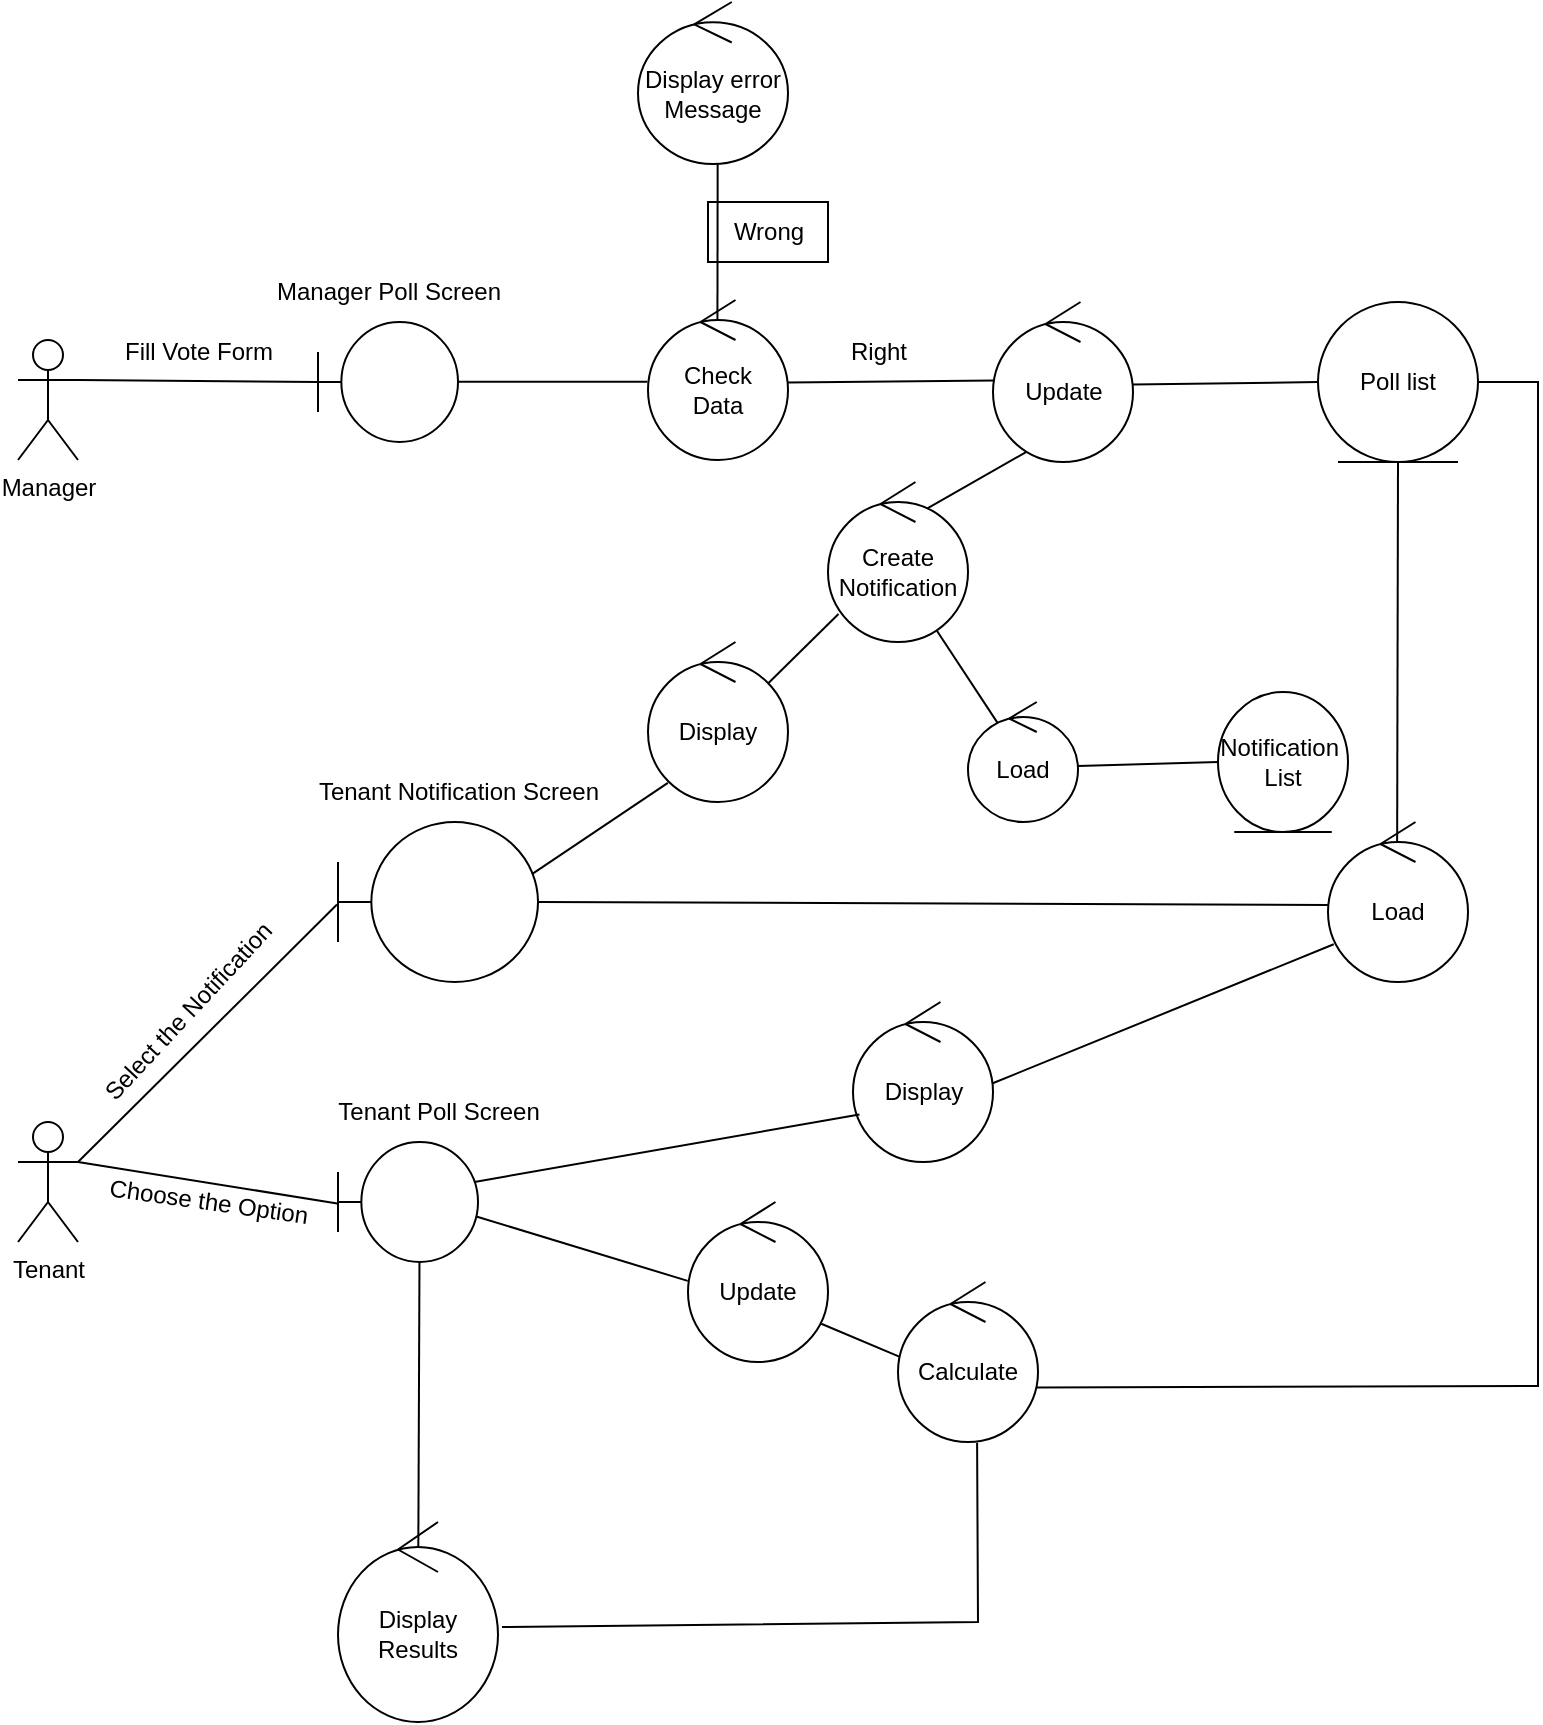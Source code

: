 <mxfile version="27.0.5">
  <diagram name="Page-1" id="B0kxBOBbhyXls_NDOXz8">
    <mxGraphModel dx="2728" dy="2680" grid="1" gridSize="10" guides="1" tooltips="1" connect="1" arrows="1" fold="1" page="1" pageScale="1" pageWidth="850" pageHeight="1100" math="0" shadow="0">
      <root>
        <mxCell id="0" />
        <mxCell id="1" parent="0" />
        <mxCell id="SMCto93QrR42tcmkpxwM-3" value="Manager" style="shape=umlActor;verticalLabelPosition=bottom;verticalAlign=top;html=1;" parent="1" vertex="1">
          <mxGeometry x="40" y="-81" width="30" height="60" as="geometry" />
        </mxCell>
        <mxCell id="SMCto93QrR42tcmkpxwM-6" value="Tenant&lt;div&gt;&lt;br&gt;&lt;/div&gt;" style="shape=umlActor;verticalLabelPosition=bottom;verticalAlign=top;html=1;" parent="1" vertex="1">
          <mxGeometry x="40" y="310" width="30" height="60" as="geometry" />
        </mxCell>
        <mxCell id="SMCto93QrR42tcmkpxwM-7" value="&lt;div&gt;&lt;br&gt;&lt;/div&gt;&lt;div&gt;&lt;br&gt;&lt;/div&gt;" style="shape=umlBoundary;whiteSpace=wrap;html=1;" parent="1" vertex="1">
          <mxGeometry x="190" y="-90" width="70" height="60" as="geometry" />
        </mxCell>
        <mxCell id="SMCto93QrR42tcmkpxwM-12" value="&lt;div&gt;&lt;br&gt;&lt;/div&gt;&lt;div&gt;&lt;br&gt;&lt;/div&gt;" style="shape=umlBoundary;whiteSpace=wrap;html=1;" parent="1" vertex="1">
          <mxGeometry x="200" y="320" width="70" height="60" as="geometry" />
        </mxCell>
        <mxCell id="SMCto93QrR42tcmkpxwM-13" value="Manager Poll Screen" style="text;html=1;align=center;verticalAlign=middle;resizable=0;points=[];autosize=1;strokeColor=none;fillColor=none;" parent="1" vertex="1">
          <mxGeometry x="155" y="-120" width="140" height="30" as="geometry" />
        </mxCell>
        <mxCell id="SMCto93QrR42tcmkpxwM-15" value="" style="endArrow=none;html=1;rounded=0;exitX=1;exitY=0.333;exitDx=0;exitDy=0;exitPerimeter=0;" parent="1" source="SMCto93QrR42tcmkpxwM-3" edge="1">
          <mxGeometry width="50" height="50" relative="1" as="geometry">
            <mxPoint x="140" y="430" as="sourcePoint" />
            <mxPoint x="190" y="-60" as="targetPoint" />
          </mxGeometry>
        </mxCell>
        <mxCell id="SMCto93QrR42tcmkpxwM-16" value="" style="endArrow=none;html=1;rounded=0;entryX=0.952;entryY=0.761;entryDx=0;entryDy=0;entryPerimeter=0;exitX=0.009;exitY=0.466;exitDx=0;exitDy=0;exitPerimeter=0;" parent="1" source="SMCto93QrR42tcmkpxwM-26" target="SMCto93QrR42tcmkpxwM-27" edge="1">
          <mxGeometry width="50" height="50" relative="1" as="geometry">
            <mxPoint x="230" y="600" as="sourcePoint" />
            <mxPoint x="330" y="520" as="targetPoint" />
          </mxGeometry>
        </mxCell>
        <mxCell id="SMCto93QrR42tcmkpxwM-17" value="" style="endArrow=none;html=1;rounded=0;exitX=1.004;exitY=0.497;exitDx=0;exitDy=0;exitPerimeter=0;entryX=-0.004;entryY=0.511;entryDx=0;entryDy=0;entryPerimeter=0;" parent="1" source="SMCto93QrR42tcmkpxwM-7" target="SMCto93QrR42tcmkpxwM-43" edge="1">
          <mxGeometry width="50" height="50" relative="1" as="geometry">
            <mxPoint x="80" y="480" as="sourcePoint" />
            <mxPoint x="340" y="182" as="targetPoint" />
          </mxGeometry>
        </mxCell>
        <mxCell id="SMCto93QrR42tcmkpxwM-18" value="" style="endArrow=none;html=1;rounded=0;exitX=0;exitY=0.5;exitDx=0;exitDy=0;entryX=0.997;entryY=0.516;entryDx=0;entryDy=0;entryPerimeter=0;" parent="1" source="h5k5_I4k9YKbgE68peC5-1" target="SMCto93QrR42tcmkpxwM-24" edge="1">
          <mxGeometry width="50" height="50" relative="1" as="geometry">
            <mxPoint x="532.5" y="410" as="sourcePoint" />
            <mxPoint x="530" y="220" as="targetPoint" />
          </mxGeometry>
        </mxCell>
        <mxCell id="SMCto93QrR42tcmkpxwM-21" value="" style="endArrow=none;html=1;rounded=0;exitX=-0.002;exitY=0.493;exitDx=0;exitDy=0;exitPerimeter=0;entryX=0.988;entryY=0.621;entryDx=0;entryDy=0;entryPerimeter=0;" parent="1" source="SMCto93QrR42tcmkpxwM-27" target="SMCto93QrR42tcmkpxwM-12" edge="1">
          <mxGeometry width="50" height="50" relative="1" as="geometry">
            <mxPoint x="300" y="620" as="sourcePoint" />
            <mxPoint x="280" y="358" as="targetPoint" />
          </mxGeometry>
        </mxCell>
        <mxCell id="SMCto93QrR42tcmkpxwM-22" value="" style="endArrow=none;html=1;rounded=0;exitX=-0.005;exitY=0.512;exitDx=0;exitDy=0;exitPerimeter=0;entryX=1;entryY=0.333;entryDx=0;entryDy=0;entryPerimeter=0;" parent="1" source="SMCto93QrR42tcmkpxwM-12" target="SMCto93QrR42tcmkpxwM-6" edge="1">
          <mxGeometry width="50" height="50" relative="1" as="geometry">
            <mxPoint x="310" y="630" as="sourcePoint" />
            <mxPoint x="980" y="340" as="targetPoint" />
          </mxGeometry>
        </mxCell>
        <mxCell id="SMCto93QrR42tcmkpxwM-23" value="Fill Vote Form" style="text;html=1;align=center;verticalAlign=middle;resizable=0;points=[];autosize=1;strokeColor=none;fillColor=none;rotation=0;" parent="1" vertex="1">
          <mxGeometry x="80" y="-90" width="100" height="30" as="geometry" />
        </mxCell>
        <mxCell id="SMCto93QrR42tcmkpxwM-24" value="Update" style="ellipse;shape=umlControl;whiteSpace=wrap;html=1;" parent="1" vertex="1">
          <mxGeometry x="527.5" y="-100" width="70" height="80" as="geometry" />
        </mxCell>
        <mxCell id="SMCto93QrR42tcmkpxwM-26" value="Calculate" style="ellipse;shape=umlControl;whiteSpace=wrap;html=1;" parent="1" vertex="1">
          <mxGeometry x="480" y="390" width="70" height="80" as="geometry" />
        </mxCell>
        <mxCell id="SMCto93QrR42tcmkpxwM-27" value="Update" style="ellipse;shape=umlControl;whiteSpace=wrap;html=1;" parent="1" vertex="1">
          <mxGeometry x="375" y="350" width="70" height="80" as="geometry" />
        </mxCell>
        <mxCell id="SMCto93QrR42tcmkpxwM-31" value="Tenant Poll Screen" style="text;html=1;align=center;verticalAlign=middle;resizable=0;points=[];autosize=1;strokeColor=none;fillColor=none;rotation=0;" parent="1" vertex="1">
          <mxGeometry x="190" y="290" width="120" height="30" as="geometry" />
        </mxCell>
        <mxCell id="SMCto93QrR42tcmkpxwM-34" value="Choose the Option" style="text;html=1;align=center;verticalAlign=middle;resizable=0;points=[];autosize=1;strokeColor=none;fillColor=none;rotation=8;" parent="1" vertex="1">
          <mxGeometry x="75" y="335" width="120" height="30" as="geometry" />
        </mxCell>
        <mxCell id="SMCto93QrR42tcmkpxwM-41" value="&lt;div&gt;Display Results&lt;/div&gt;" style="ellipse;shape=umlControl;whiteSpace=wrap;html=1;" parent="1" vertex="1">
          <mxGeometry x="200" y="510" width="80" height="100" as="geometry" />
        </mxCell>
        <mxCell id="SMCto93QrR42tcmkpxwM-43" value="Check&lt;div&gt;Data&lt;/div&gt;" style="ellipse;shape=umlControl;whiteSpace=wrap;html=1;" parent="1" vertex="1">
          <mxGeometry x="355" y="-101" width="70" height="80" as="geometry" />
        </mxCell>
        <mxCell id="SMCto93QrR42tcmkpxwM-45" value="" style="endArrow=none;html=1;rounded=0;entryX=0.008;entryY=0.491;entryDx=0;entryDy=0;entryPerimeter=0;exitX=1;exitY=0.515;exitDx=0;exitDy=0;exitPerimeter=0;" parent="1" source="SMCto93QrR42tcmkpxwM-43" target="SMCto93QrR42tcmkpxwM-24" edge="1">
          <mxGeometry width="50" height="50" relative="1" as="geometry">
            <mxPoint x="430" y="-60" as="sourcePoint" />
            <mxPoint x="538" y="179.41" as="targetPoint" />
          </mxGeometry>
        </mxCell>
        <mxCell id="SMCto93QrR42tcmkpxwM-47" value="Right" style="text;html=1;align=center;verticalAlign=middle;resizable=0;points=[];autosize=1;strokeColor=none;fillColor=none;rotation=0;" parent="1" vertex="1">
          <mxGeometry x="445" y="-90" width="50" height="30" as="geometry" />
        </mxCell>
        <mxCell id="SMCto93QrR42tcmkpxwM-54" value="" style="endArrow=none;html=1;rounded=0;entryX=0.496;entryY=0.119;entryDx=0;entryDy=0;entryPerimeter=0;exitX=0.531;exitY=0.998;exitDx=0;exitDy=0;exitPerimeter=0;strokeColor=light-dark(#000000,#FF0C0C);" parent="1" source="SMCto93QrR42tcmkpxwM-55" target="SMCto93QrR42tcmkpxwM-43" edge="1">
          <mxGeometry width="50" height="50" relative="1" as="geometry">
            <mxPoint x="390" y="-229" as="sourcePoint" />
            <mxPoint x="393" y="-117" as="targetPoint" />
          </mxGeometry>
        </mxCell>
        <mxCell id="SMCto93QrR42tcmkpxwM-55" value="Display error Message" style="ellipse;shape=umlControl;whiteSpace=wrap;html=1;strokeColor=light-dark(#000000,#FF0C0C);" parent="1" vertex="1">
          <mxGeometry x="350" y="-250" width="75" height="81" as="geometry" />
        </mxCell>
        <mxCell id="SMCto93QrR42tcmkpxwM-56" value="Wrong" style="text;html=1;align=center;verticalAlign=middle;resizable=0;points=[];autosize=1;strokeColor=light-dark(#000000,#FF0C0C);fillColor=none;" parent="1" vertex="1">
          <mxGeometry x="385" y="-150" width="60" height="30" as="geometry" />
        </mxCell>
        <mxCell id="SMCto93QrR42tcmkpxwM-57" value="Create Notification" style="ellipse;shape=umlControl;whiteSpace=wrap;html=1;" parent="1" vertex="1">
          <mxGeometry x="445" y="-10" width="70" height="80" as="geometry" />
        </mxCell>
        <mxCell id="SMCto93QrR42tcmkpxwM-58" value="" style="endArrow=none;html=1;rounded=0;entryX=0.71;entryY=0.165;entryDx=0;entryDy=0;exitX=0.236;exitY=0.938;exitDx=0;exitDy=0;exitPerimeter=0;entryPerimeter=0;" parent="1" source="SMCto93QrR42tcmkpxwM-24" target="SMCto93QrR42tcmkpxwM-57" edge="1">
          <mxGeometry width="50" height="50" relative="1" as="geometry">
            <mxPoint x="500" y="-388" as="sourcePoint" />
            <mxPoint x="757" y="-329" as="targetPoint" />
          </mxGeometry>
        </mxCell>
        <mxCell id="SMCto93QrR42tcmkpxwM-59" value="" style="endArrow=none;html=1;rounded=0;exitX=0.075;exitY=0.825;exitDx=0;exitDy=0;exitPerimeter=0;entryX=0.859;entryY=0.258;entryDx=0;entryDy=0;entryPerimeter=0;" parent="1" source="SMCto93QrR42tcmkpxwM-57" target="odEwd0N2Ew96k6kY06_a-2" edge="1">
          <mxGeometry width="50" height="50" relative="1" as="geometry">
            <mxPoint x="800" y="-208" as="sourcePoint" />
            <mxPoint x="650" y="-212" as="targetPoint" />
          </mxGeometry>
        </mxCell>
        <mxCell id="SMCto93QrR42tcmkpxwM-60" value="" style="shape=umlBoundary;whiteSpace=wrap;html=1;" parent="1" vertex="1">
          <mxGeometry x="200" y="160" width="100" height="80" as="geometry" />
        </mxCell>
        <mxCell id="SMCto93QrR42tcmkpxwM-61" value="Tenant Notification Screen" style="text;html=1;align=center;verticalAlign=middle;resizable=0;points=[];autosize=1;strokeColor=none;fillColor=none;" parent="1" vertex="1">
          <mxGeometry x="180" y="130" width="160" height="30" as="geometry" />
        </mxCell>
        <mxCell id="SMCto93QrR42tcmkpxwM-62" value="" style="endArrow=none;html=1;rounded=0;entryX=1;entryY=0.333;entryDx=0;entryDy=0;exitX=-0.005;exitY=0.516;exitDx=0;exitDy=0;exitPerimeter=0;entryPerimeter=0;" parent="1" source="SMCto93QrR42tcmkpxwM-60" target="SMCto93QrR42tcmkpxwM-6" edge="1">
          <mxGeometry width="50" height="50" relative="1" as="geometry">
            <mxPoint x="970" y="-20" as="sourcePoint" />
            <mxPoint x="1227" y="39" as="targetPoint" />
          </mxGeometry>
        </mxCell>
        <mxCell id="odEwd0N2Ew96k6kY06_a-2" value="Display" style="ellipse;shape=umlControl;whiteSpace=wrap;html=1;" parent="1" vertex="1">
          <mxGeometry x="355" y="70" width="70" height="80" as="geometry" />
        </mxCell>
        <mxCell id="odEwd0N2Ew96k6kY06_a-3" value="" style="endArrow=none;html=1;rounded=0;exitX=0.142;exitY=0.88;exitDx=0;exitDy=0;exitPerimeter=0;entryX=0.97;entryY=0.326;entryDx=0;entryDy=0;entryPerimeter=0;" parent="1" source="odEwd0N2Ew96k6kY06_a-2" target="SMCto93QrR42tcmkpxwM-60" edge="1">
          <mxGeometry width="50" height="50" relative="1" as="geometry">
            <mxPoint x="571" y="46" as="sourcePoint" />
            <mxPoint x="630" y="40" as="targetPoint" />
          </mxGeometry>
        </mxCell>
        <mxCell id="h5k5_I4k9YKbgE68peC5-1" value="Poll list" style="ellipse;shape=umlEntity;whiteSpace=wrap;html=1;" parent="1" vertex="1">
          <mxGeometry x="690" y="-100" width="80" height="80" as="geometry" />
        </mxCell>
        <mxCell id="h5k5_I4k9YKbgE68peC5-2" value="Select the Notification" style="text;html=1;align=center;verticalAlign=middle;resizable=0;points=[];autosize=1;strokeColor=none;fillColor=none;rotation=313;" parent="1" vertex="1">
          <mxGeometry x="55" y="240" width="140" height="30" as="geometry" />
        </mxCell>
        <mxCell id="h5k5_I4k9YKbgE68peC5-4" value="Display" style="ellipse;shape=umlControl;whiteSpace=wrap;html=1;" parent="1" vertex="1">
          <mxGeometry x="457.5" y="250" width="70" height="80" as="geometry" />
        </mxCell>
        <mxCell id="h5k5_I4k9YKbgE68peC5-5" value="" style="endArrow=none;html=1;rounded=0;exitX=0.975;exitY=0.333;exitDx=0;exitDy=0;exitPerimeter=0;entryX=0.046;entryY=0.703;entryDx=0;entryDy=0;entryPerimeter=0;" parent="1" source="SMCto93QrR42tcmkpxwM-12" target="h5k5_I4k9YKbgE68peC5-4" edge="1">
          <mxGeometry width="50" height="50" relative="1" as="geometry">
            <mxPoint x="571" y="46" as="sourcePoint" />
            <mxPoint x="630" y="46" as="targetPoint" />
          </mxGeometry>
        </mxCell>
        <mxCell id="h5k5_I4k9YKbgE68peC5-6" value="" style="endArrow=none;html=1;rounded=0;exitX=1;exitY=0.5;exitDx=0;exitDy=0;exitPerimeter=0;entryX=0.003;entryY=0.519;entryDx=0;entryDy=0;entryPerimeter=0;" parent="1" source="SMCto93QrR42tcmkpxwM-60" target="h5k5_I4k9YKbgE68peC5-7" edge="1">
          <mxGeometry width="50" height="50" relative="1" as="geometry">
            <mxPoint x="581" y="56" as="sourcePoint" />
            <mxPoint x="640" y="56" as="targetPoint" />
          </mxGeometry>
        </mxCell>
        <mxCell id="h5k5_I4k9YKbgE68peC5-7" value="Load" style="ellipse;shape=umlControl;whiteSpace=wrap;html=1;" parent="1" vertex="1">
          <mxGeometry x="695" y="160" width="70" height="80" as="geometry" />
        </mxCell>
        <mxCell id="h5k5_I4k9YKbgE68peC5-8" value="" style="endArrow=none;html=1;rounded=0;exitX=0.5;exitY=1;exitDx=0;exitDy=0;entryX=0.494;entryY=0.121;entryDx=0;entryDy=0;entryPerimeter=0;" parent="1" source="h5k5_I4k9YKbgE68peC5-1" target="h5k5_I4k9YKbgE68peC5-7" edge="1">
          <mxGeometry width="50" height="50" relative="1" as="geometry">
            <mxPoint x="556.3" y="413.08" as="sourcePoint" />
            <mxPoint x="728" y="170" as="targetPoint" />
          </mxGeometry>
        </mxCell>
        <mxCell id="h5k5_I4k9YKbgE68peC5-9" value="" style="endArrow=none;html=1;rounded=0;exitX=0.041;exitY=0.764;exitDx=0;exitDy=0;exitPerimeter=0;entryX=0.998;entryY=0.508;entryDx=0;entryDy=0;entryPerimeter=0;" parent="1" source="h5k5_I4k9YKbgE68peC5-7" target="h5k5_I4k9YKbgE68peC5-4" edge="1">
          <mxGeometry width="50" height="50" relative="1" as="geometry">
            <mxPoint x="571" y="46" as="sourcePoint" />
            <mxPoint x="630" y="46" as="targetPoint" />
          </mxGeometry>
        </mxCell>
        <mxCell id="h5k5_I4k9YKbgE68peC5-10" value="" style="endArrow=none;html=1;rounded=0;exitX=0.565;exitY=1.005;exitDx=0;exitDy=0;exitPerimeter=0;entryX=1.025;entryY=0.525;entryDx=0;entryDy=0;entryPerimeter=0;" parent="1" source="SMCto93QrR42tcmkpxwM-26" target="SMCto93QrR42tcmkpxwM-41" edge="1">
          <mxGeometry width="50" height="50" relative="1" as="geometry">
            <mxPoint x="613" y="455" as="sourcePoint" />
            <mxPoint x="700" y="480" as="targetPoint" />
            <Array as="points">
              <mxPoint x="520" y="560" />
            </Array>
          </mxGeometry>
        </mxCell>
        <mxCell id="h5k5_I4k9YKbgE68peC5-12" value="" style="endArrow=none;html=1;rounded=0;entryX=0.582;entryY=1.005;entryDx=0;entryDy=0;entryPerimeter=0;exitX=0.502;exitY=0.125;exitDx=0;exitDy=0;exitPerimeter=0;" parent="1" source="SMCto93QrR42tcmkpxwM-41" target="SMCto93QrR42tcmkpxwM-12" edge="1">
          <mxGeometry width="50" height="50" relative="1" as="geometry">
            <mxPoint x="849" y="520" as="sourcePoint" />
            <mxPoint x="810" y="472" as="targetPoint" />
          </mxGeometry>
        </mxCell>
        <mxCell id="h5k5_I4k9YKbgE68peC5-14" value="" style="endArrow=none;html=1;rounded=0;entryX=0.99;entryY=0.659;entryDx=0;entryDy=0;entryPerimeter=0;exitX=1;exitY=0.5;exitDx=0;exitDy=0;" parent="1" source="h5k5_I4k9YKbgE68peC5-1" target="SMCto93QrR42tcmkpxwM-26" edge="1">
          <mxGeometry width="50" height="50" relative="1" as="geometry">
            <mxPoint x="920" y="-80" as="sourcePoint" />
            <mxPoint x="807" y="215" as="targetPoint" />
            <Array as="points">
              <mxPoint x="800" y="-60" />
              <mxPoint x="800" y="442" />
            </Array>
          </mxGeometry>
        </mxCell>
        <mxCell id="hNEVhZZzgvT8eKCTErc1-1" value="Notification&amp;nbsp;&lt;div&gt;List&lt;/div&gt;" style="ellipse;shape=umlEntity;whiteSpace=wrap;html=1;" parent="1" vertex="1">
          <mxGeometry x="640" y="95" width="65" height="70" as="geometry" />
        </mxCell>
        <mxCell id="hNEVhZZzgvT8eKCTErc1-2" value="" style="endArrow=none;html=1;rounded=0;entryX=0.779;entryY=0.931;entryDx=0;entryDy=0;entryPerimeter=0;exitX=0.27;exitY=0.176;exitDx=0;exitDy=0;exitPerimeter=0;" parent="1" source="hNEVhZZzgvT8eKCTErc1-3" target="SMCto93QrR42tcmkpxwM-57" edge="1">
          <mxGeometry width="50" height="50" relative="1" as="geometry">
            <mxPoint x="550" y="100" as="sourcePoint" />
            <mxPoint x="430" y="106" as="targetPoint" />
          </mxGeometry>
        </mxCell>
        <mxCell id="hNEVhZZzgvT8eKCTErc1-3" value="Load" style="ellipse;shape=umlControl;whiteSpace=wrap;html=1;" parent="1" vertex="1">
          <mxGeometry x="515" y="100" width="55" height="60" as="geometry" />
        </mxCell>
        <mxCell id="hNEVhZZzgvT8eKCTErc1-4" value="" style="endArrow=none;html=1;rounded=0;entryX=0;entryY=0.5;entryDx=0;entryDy=0;" parent="1" target="hNEVhZZzgvT8eKCTErc1-1" edge="1">
          <mxGeometry width="50" height="50" relative="1" as="geometry">
            <mxPoint x="570" y="132" as="sourcePoint" />
            <mxPoint x="510" y="76" as="targetPoint" />
          </mxGeometry>
        </mxCell>
      </root>
    </mxGraphModel>
  </diagram>
</mxfile>
